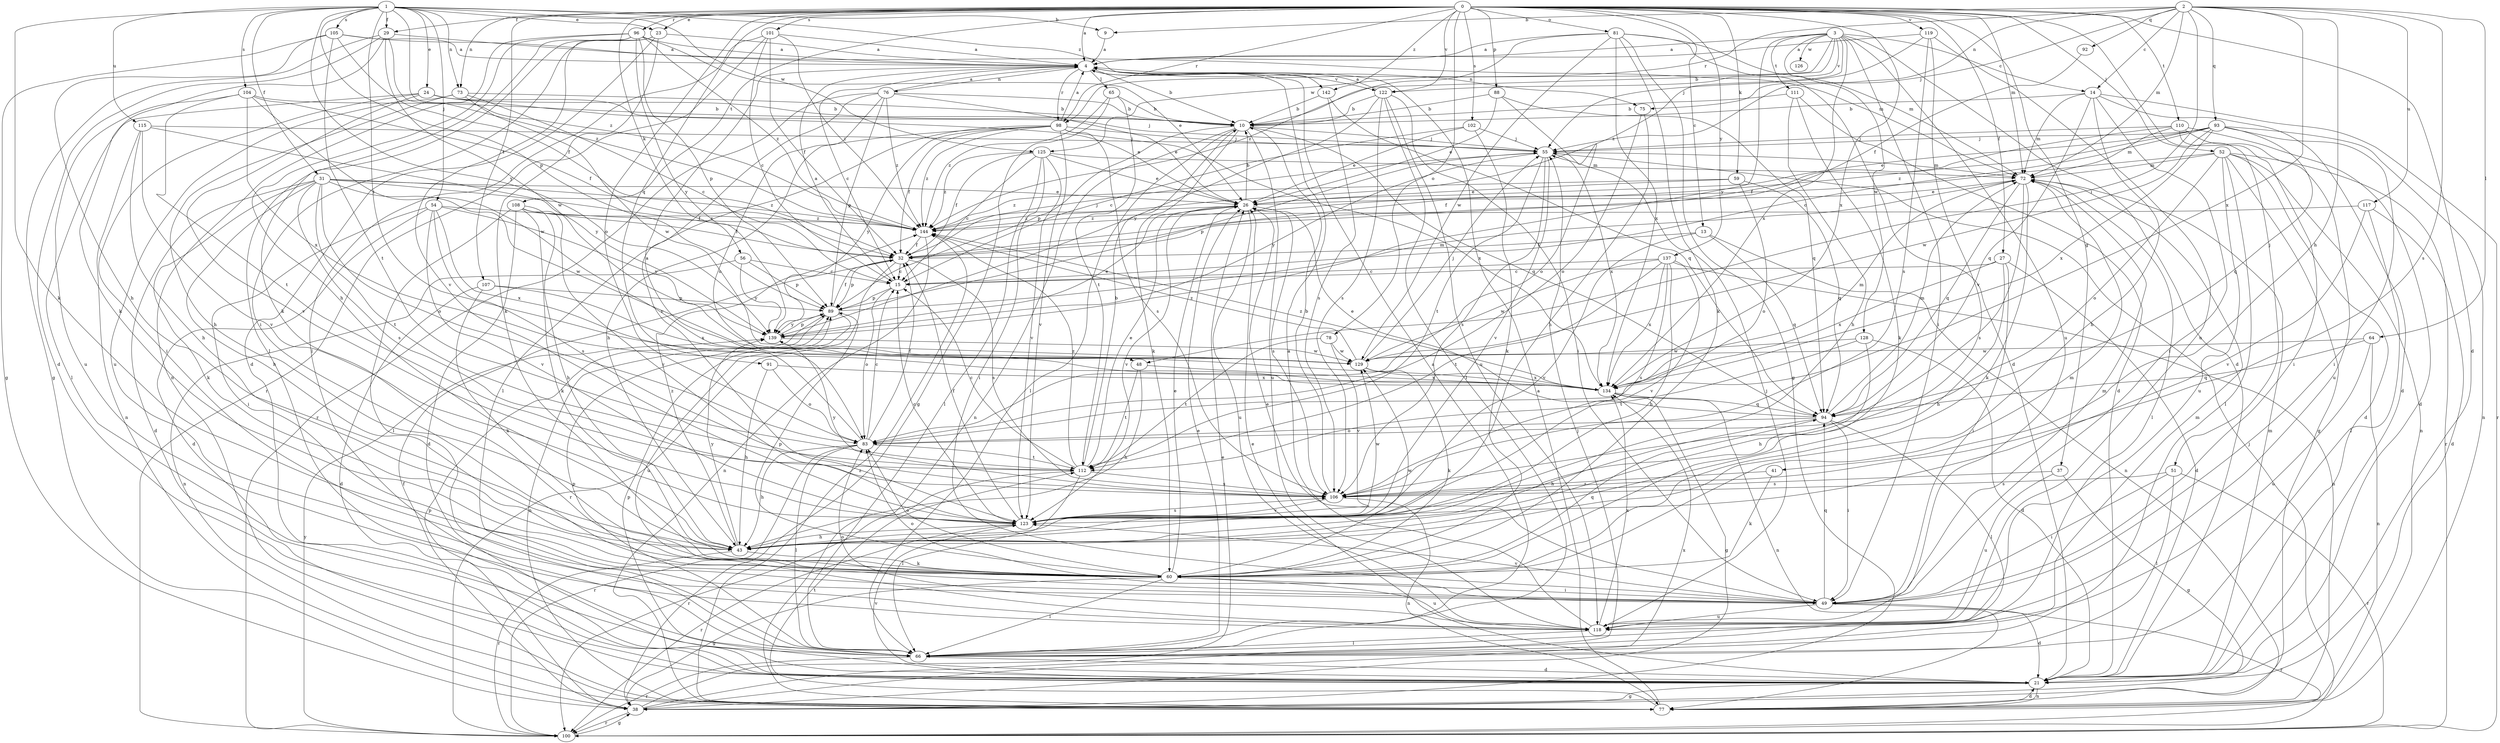 strict digraph  {
0;
1;
2;
3;
4;
9;
10;
13;
14;
15;
21;
23;
24;
26;
27;
29;
31;
32;
37;
38;
41;
43;
48;
49;
51;
52;
54;
55;
56;
59;
60;
64;
65;
66;
72;
73;
75;
76;
77;
78;
81;
83;
88;
89;
91;
92;
93;
94;
96;
98;
100;
101;
102;
104;
105;
106;
107;
108;
110;
111;
112;
115;
117;
118;
119;
122;
123;
125;
126;
128;
129;
134;
137;
139;
142;
144;
0 -> 4  [label=a];
0 -> 13  [label=c];
0 -> 21  [label=d];
0 -> 23  [label=e];
0 -> 27  [label=f];
0 -> 29  [label=f];
0 -> 37  [label=g];
0 -> 51  [label=j];
0 -> 52  [label=j];
0 -> 56  [label=k];
0 -> 59  [label=k];
0 -> 72  [label=m];
0 -> 73  [label=n];
0 -> 78  [label=o];
0 -> 81  [label=o];
0 -> 83  [label=o];
0 -> 88  [label=p];
0 -> 91  [label=q];
0 -> 96  [label=r];
0 -> 98  [label=r];
0 -> 101  [label=s];
0 -> 102  [label=s];
0 -> 107  [label=t];
0 -> 108  [label=t];
0 -> 110  [label=t];
0 -> 119  [label=v];
0 -> 122  [label=v];
0 -> 134  [label=x];
0 -> 137  [label=y];
0 -> 142  [label=z];
1 -> 9  [label=b];
1 -> 23  [label=e];
1 -> 24  [label=e];
1 -> 29  [label=f];
1 -> 31  [label=f];
1 -> 48  [label=i];
1 -> 54  [label=j];
1 -> 60  [label=k];
1 -> 73  [label=n];
1 -> 89  [label=p];
1 -> 104  [label=s];
1 -> 105  [label=s];
1 -> 115  [label=u];
1 -> 125  [label=w];
1 -> 139  [label=y];
1 -> 142  [label=z];
1 -> 144  [label=z];
2 -> 9  [label=b];
2 -> 14  [label=c];
2 -> 41  [label=h];
2 -> 48  [label=i];
2 -> 55  [label=j];
2 -> 64  [label=l];
2 -> 72  [label=m];
2 -> 75  [label=n];
2 -> 92  [label=q];
2 -> 93  [label=q];
2 -> 98  [label=r];
2 -> 106  [label=s];
2 -> 117  [label=u];
2 -> 134  [label=x];
3 -> 4  [label=a];
3 -> 10  [label=b];
3 -> 14  [label=c];
3 -> 21  [label=d];
3 -> 49  [label=i];
3 -> 111  [label=t];
3 -> 118  [label=u];
3 -> 122  [label=v];
3 -> 125  [label=w];
3 -> 126  [label=w];
3 -> 128  [label=w];
3 -> 134  [label=x];
3 -> 139  [label=y];
3 -> 144  [label=z];
4 -> 10  [label=b];
4 -> 15  [label=c];
4 -> 65  [label=l];
4 -> 75  [label=n];
4 -> 76  [label=n];
4 -> 98  [label=r];
4 -> 122  [label=v];
9 -> 4  [label=a];
10 -> 55  [label=j];
10 -> 60  [label=k];
10 -> 66  [label=l];
10 -> 77  [label=n];
10 -> 89  [label=p];
10 -> 94  [label=q];
10 -> 118  [label=u];
13 -> 32  [label=f];
13 -> 77  [label=n];
13 -> 94  [label=q];
13 -> 123  [label=v];
14 -> 10  [label=b];
14 -> 21  [label=d];
14 -> 43  [label=h];
14 -> 49  [label=i];
14 -> 72  [label=m];
14 -> 94  [label=q];
14 -> 100  [label=r];
15 -> 4  [label=a];
15 -> 83  [label=o];
15 -> 89  [label=p];
21 -> 26  [label=e];
21 -> 38  [label=g];
21 -> 72  [label=m];
21 -> 77  [label=n];
21 -> 89  [label=p];
21 -> 123  [label=v];
23 -> 4  [label=a];
23 -> 21  [label=d];
23 -> 49  [label=i];
23 -> 60  [label=k];
23 -> 66  [label=l];
24 -> 10  [label=b];
24 -> 26  [label=e];
24 -> 49  [label=i];
24 -> 55  [label=j];
24 -> 66  [label=l];
24 -> 123  [label=v];
26 -> 10  [label=b];
26 -> 106  [label=s];
26 -> 118  [label=u];
26 -> 123  [label=v];
26 -> 144  [label=z];
27 -> 15  [label=c];
27 -> 21  [label=d];
27 -> 43  [label=h];
27 -> 49  [label=i];
27 -> 134  [label=x];
29 -> 4  [label=a];
29 -> 21  [label=d];
29 -> 38  [label=g];
29 -> 60  [label=k];
29 -> 129  [label=w];
29 -> 144  [label=z];
31 -> 21  [label=d];
31 -> 26  [label=e];
31 -> 32  [label=f];
31 -> 43  [label=h];
31 -> 60  [label=k];
31 -> 83  [label=o];
31 -> 106  [label=s];
31 -> 112  [label=t];
31 -> 129  [label=w];
31 -> 144  [label=z];
32 -> 15  [label=c];
32 -> 55  [label=j];
32 -> 89  [label=p];
32 -> 100  [label=r];
32 -> 106  [label=s];
37 -> 38  [label=g];
37 -> 106  [label=s];
37 -> 118  [label=u];
38 -> 26  [label=e];
38 -> 32  [label=f];
38 -> 55  [label=j];
38 -> 89  [label=p];
38 -> 100  [label=r];
38 -> 134  [label=x];
41 -> 60  [label=k];
41 -> 106  [label=s];
43 -> 60  [label=k];
43 -> 100  [label=r];
43 -> 139  [label=y];
43 -> 144  [label=z];
48 -> 43  [label=h];
48 -> 112  [label=t];
48 -> 134  [label=x];
49 -> 21  [label=d];
49 -> 26  [label=e];
49 -> 72  [label=m];
49 -> 83  [label=o];
49 -> 94  [label=q];
49 -> 100  [label=r];
49 -> 118  [label=u];
49 -> 123  [label=v];
51 -> 49  [label=i];
51 -> 66  [label=l];
51 -> 100  [label=r];
51 -> 106  [label=s];
52 -> 21  [label=d];
52 -> 32  [label=f];
52 -> 38  [label=g];
52 -> 66  [label=l];
52 -> 72  [label=m];
52 -> 77  [label=n];
52 -> 83  [label=o];
52 -> 100  [label=r];
52 -> 118  [label=u];
54 -> 21  [label=d];
54 -> 49  [label=i];
54 -> 106  [label=s];
54 -> 123  [label=v];
54 -> 134  [label=x];
54 -> 139  [label=y];
54 -> 144  [label=z];
55 -> 72  [label=m];
55 -> 89  [label=p];
55 -> 106  [label=s];
55 -> 112  [label=t];
55 -> 123  [label=v];
55 -> 134  [label=x];
55 -> 139  [label=y];
56 -> 15  [label=c];
56 -> 77  [label=n];
56 -> 89  [label=p];
56 -> 139  [label=y];
59 -> 26  [label=e];
59 -> 83  [label=o];
59 -> 94  [label=q];
59 -> 144  [label=z];
60 -> 26  [label=e];
60 -> 38  [label=g];
60 -> 49  [label=i];
60 -> 66  [label=l];
60 -> 72  [label=m];
60 -> 83  [label=o];
60 -> 89  [label=p];
60 -> 94  [label=q];
60 -> 118  [label=u];
60 -> 129  [label=w];
64 -> 77  [label=n];
64 -> 94  [label=q];
64 -> 118  [label=u];
64 -> 129  [label=w];
65 -> 10  [label=b];
65 -> 38  [label=g];
65 -> 112  [label=t];
65 -> 144  [label=z];
66 -> 4  [label=a];
66 -> 21  [label=d];
66 -> 26  [label=e];
66 -> 72  [label=m];
66 -> 89  [label=p];
66 -> 100  [label=r];
72 -> 26  [label=e];
72 -> 60  [label=k];
72 -> 66  [label=l];
72 -> 94  [label=q];
72 -> 106  [label=s];
73 -> 10  [label=b];
73 -> 15  [label=c];
73 -> 43  [label=h];
73 -> 118  [label=u];
73 -> 129  [label=w];
75 -> 43  [label=h];
75 -> 83  [label=o];
76 -> 4  [label=a];
76 -> 10  [label=b];
76 -> 26  [label=e];
76 -> 83  [label=o];
76 -> 89  [label=p];
76 -> 100  [label=r];
76 -> 123  [label=v];
76 -> 144  [label=z];
77 -> 4  [label=a];
77 -> 21  [label=d];
77 -> 112  [label=t];
77 -> 144  [label=z];
78 -> 112  [label=t];
78 -> 123  [label=v];
78 -> 129  [label=w];
81 -> 4  [label=a];
81 -> 21  [label=d];
81 -> 38  [label=g];
81 -> 60  [label=k];
81 -> 72  [label=m];
81 -> 129  [label=w];
81 -> 134  [label=x];
81 -> 144  [label=z];
83 -> 4  [label=a];
83 -> 15  [label=c];
83 -> 32  [label=f];
83 -> 43  [label=h];
83 -> 66  [label=l];
83 -> 100  [label=r];
83 -> 112  [label=t];
88 -> 10  [label=b];
88 -> 26  [label=e];
88 -> 83  [label=o];
88 -> 94  [label=q];
89 -> 32  [label=f];
89 -> 72  [label=m];
89 -> 77  [label=n];
89 -> 118  [label=u];
89 -> 139  [label=y];
91 -> 43  [label=h];
91 -> 83  [label=o];
91 -> 134  [label=x];
92 -> 32  [label=f];
93 -> 15  [label=c];
93 -> 26  [label=e];
93 -> 49  [label=i];
93 -> 55  [label=j];
93 -> 77  [label=n];
93 -> 94  [label=q];
93 -> 129  [label=w];
93 -> 134  [label=x];
93 -> 144  [label=z];
94 -> 26  [label=e];
94 -> 43  [label=h];
94 -> 49  [label=i];
94 -> 66  [label=l];
94 -> 72  [label=m];
94 -> 83  [label=o];
96 -> 4  [label=a];
96 -> 26  [label=e];
96 -> 43  [label=h];
96 -> 60  [label=k];
96 -> 77  [label=n];
96 -> 89  [label=p];
96 -> 123  [label=v];
96 -> 139  [label=y];
96 -> 144  [label=z];
98 -> 4  [label=a];
98 -> 32  [label=f];
98 -> 43  [label=h];
98 -> 55  [label=j];
98 -> 66  [label=l];
98 -> 106  [label=s];
98 -> 123  [label=v];
98 -> 134  [label=x];
98 -> 139  [label=y];
98 -> 144  [label=z];
100 -> 38  [label=g];
100 -> 55  [label=j];
100 -> 139  [label=y];
101 -> 4  [label=a];
101 -> 15  [label=c];
101 -> 32  [label=f];
101 -> 66  [label=l];
101 -> 100  [label=r];
101 -> 144  [label=z];
102 -> 15  [label=c];
102 -> 26  [label=e];
102 -> 55  [label=j];
102 -> 60  [label=k];
104 -> 10  [label=b];
104 -> 32  [label=f];
104 -> 112  [label=t];
104 -> 118  [label=u];
104 -> 129  [label=w];
104 -> 134  [label=x];
105 -> 4  [label=a];
105 -> 32  [label=f];
105 -> 38  [label=g];
105 -> 43  [label=h];
105 -> 72  [label=m];
105 -> 112  [label=t];
106 -> 10  [label=b];
106 -> 77  [label=n];
106 -> 123  [label=v];
106 -> 139  [label=y];
107 -> 21  [label=d];
107 -> 60  [label=k];
107 -> 89  [label=p];
107 -> 134  [label=x];
108 -> 21  [label=d];
108 -> 32  [label=f];
108 -> 43  [label=h];
108 -> 60  [label=k];
108 -> 66  [label=l];
108 -> 123  [label=v];
108 -> 144  [label=z];
110 -> 21  [label=d];
110 -> 32  [label=f];
110 -> 49  [label=i];
110 -> 55  [label=j];
110 -> 72  [label=m];
110 -> 118  [label=u];
111 -> 10  [label=b];
111 -> 21  [label=d];
111 -> 43  [label=h];
111 -> 60  [label=k];
112 -> 10  [label=b];
112 -> 15  [label=c];
112 -> 26  [label=e];
112 -> 66  [label=l];
112 -> 100  [label=r];
112 -> 106  [label=s];
112 -> 144  [label=z];
115 -> 43  [label=h];
115 -> 55  [label=j];
115 -> 77  [label=n];
115 -> 123  [label=v];
115 -> 139  [label=y];
117 -> 21  [label=d];
117 -> 66  [label=l];
117 -> 123  [label=v];
117 -> 144  [label=z];
118 -> 4  [label=a];
118 -> 55  [label=j];
118 -> 66  [label=l];
118 -> 83  [label=o];
118 -> 134  [label=x];
119 -> 4  [label=a];
119 -> 55  [label=j];
119 -> 106  [label=s];
119 -> 118  [label=u];
119 -> 123  [label=v];
122 -> 4  [label=a];
122 -> 10  [label=b];
122 -> 49  [label=i];
122 -> 66  [label=l];
122 -> 106  [label=s];
122 -> 118  [label=u];
122 -> 139  [label=y];
123 -> 15  [label=c];
123 -> 32  [label=f];
123 -> 43  [label=h];
123 -> 100  [label=r];
123 -> 106  [label=s];
123 -> 129  [label=w];
125 -> 15  [label=c];
125 -> 26  [label=e];
125 -> 32  [label=f];
125 -> 49  [label=i];
125 -> 66  [label=l];
125 -> 72  [label=m];
125 -> 123  [label=v];
125 -> 144  [label=z];
128 -> 21  [label=d];
128 -> 43  [label=h];
128 -> 112  [label=t];
128 -> 129  [label=w];
129 -> 55  [label=j];
129 -> 60  [label=k];
129 -> 134  [label=x];
129 -> 144  [label=z];
134 -> 38  [label=g];
134 -> 72  [label=m];
134 -> 77  [label=n];
134 -> 94  [label=q];
134 -> 144  [label=z];
137 -> 15  [label=c];
137 -> 43  [label=h];
137 -> 77  [label=n];
137 -> 106  [label=s];
137 -> 112  [label=t];
137 -> 123  [label=v];
137 -> 129  [label=w];
137 -> 134  [label=x];
139 -> 26  [label=e];
139 -> 89  [label=p];
139 -> 129  [label=w];
142 -> 10  [label=b];
142 -> 94  [label=q];
142 -> 106  [label=s];
144 -> 32  [label=f];
144 -> 77  [label=n];
}
